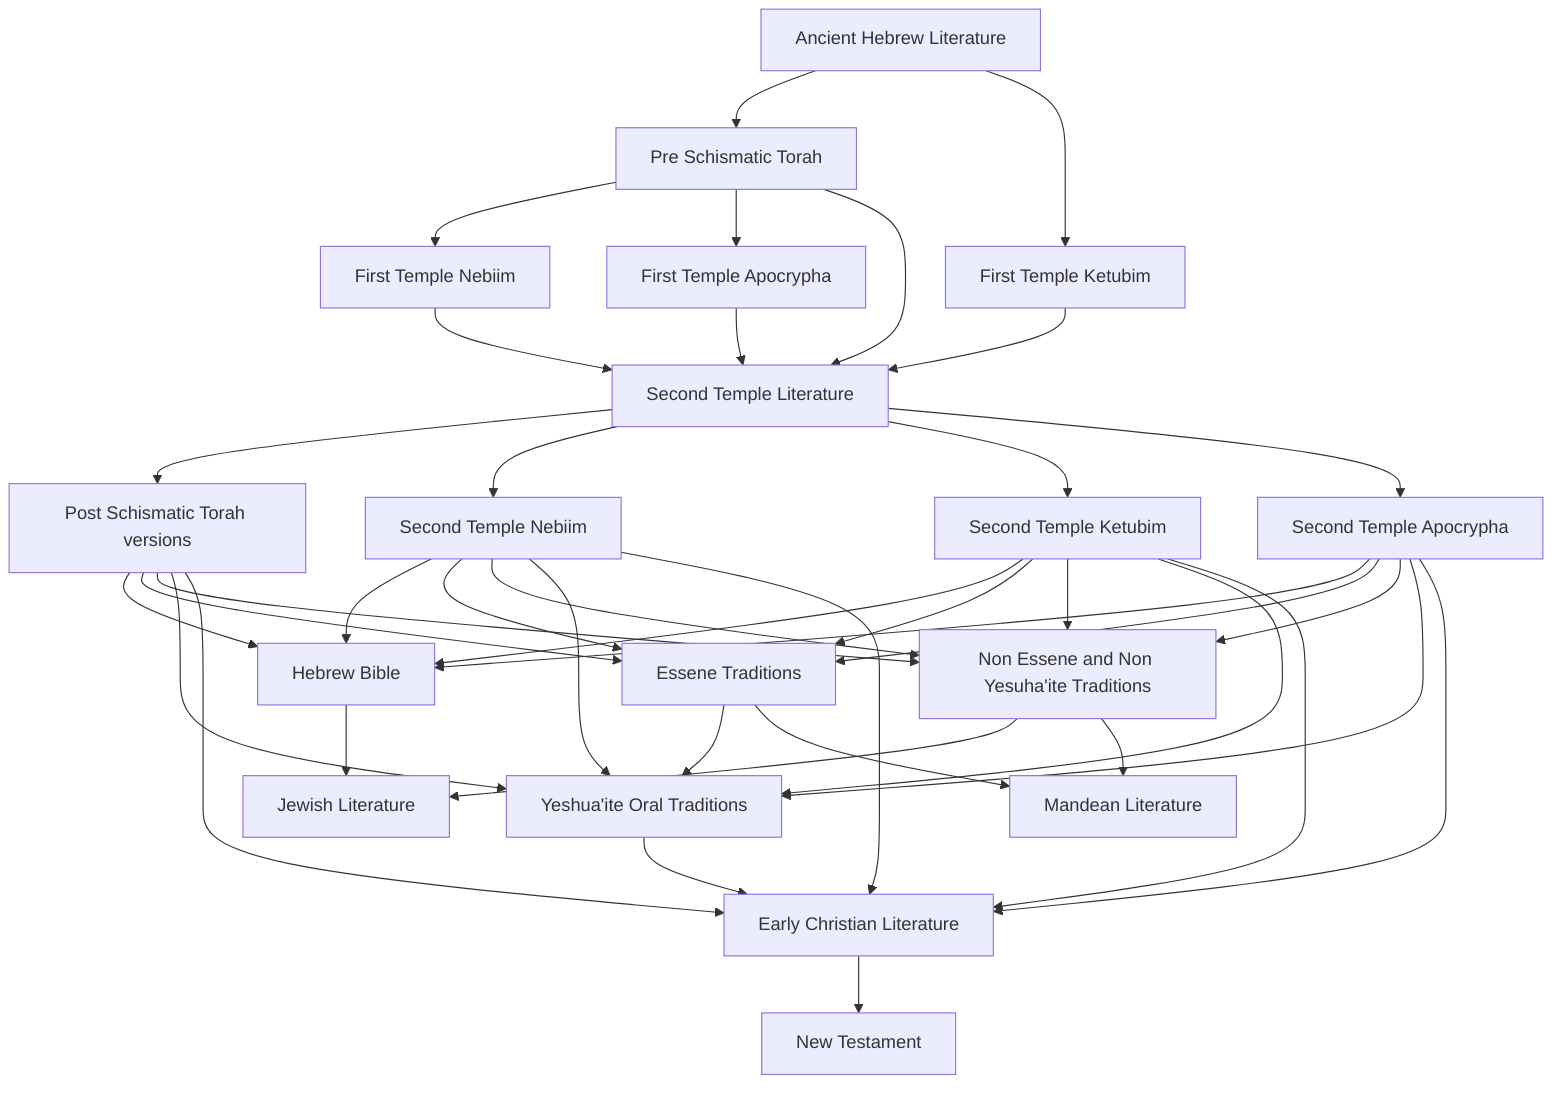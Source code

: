 flowchart TD
    A1[Ancient Hebrew Literature]
    A1 --> A2[Pre Schismatic Torah]
    A2 --> A3[First Temple Nebiim] 
    A1 --> A4[First Temple Ketubim]
    A2 --> A5[First Temple Apocrypha]
    
    A2 & A3 & A4 & A5 --> B1[Second Temple Literature]

    B1 --> B2[Post Schismatic Torah versions]
    B1 --> B3[Second Temple Nebiim]
    B1 --> B4[Second Temple Ketubim]
    B1 --> B5[Second Temple Apocrypha]

    B2 & B3 & B4 & B5 --> C1[Hebrew Bible]
    B2 & B3 & B4 & B5 --> C2[Essene Traditions]
    B2 & B3 & B4 & B5 --> C3[Non Essene and Non Yesuha'ite Traditions]
    B2 & B3 & B4 & B5 & C2 --> C4[Yeshua'ite Oral Traditions]

    C1 & C3 --> D1[Jewish Literature]
    C2 & C3 --> D2[Mandean Literature]
    B2 & B3 & B4 & B5 & C4 --> D3[Early Christian Literature]

    D3 --> E1[New Testament]